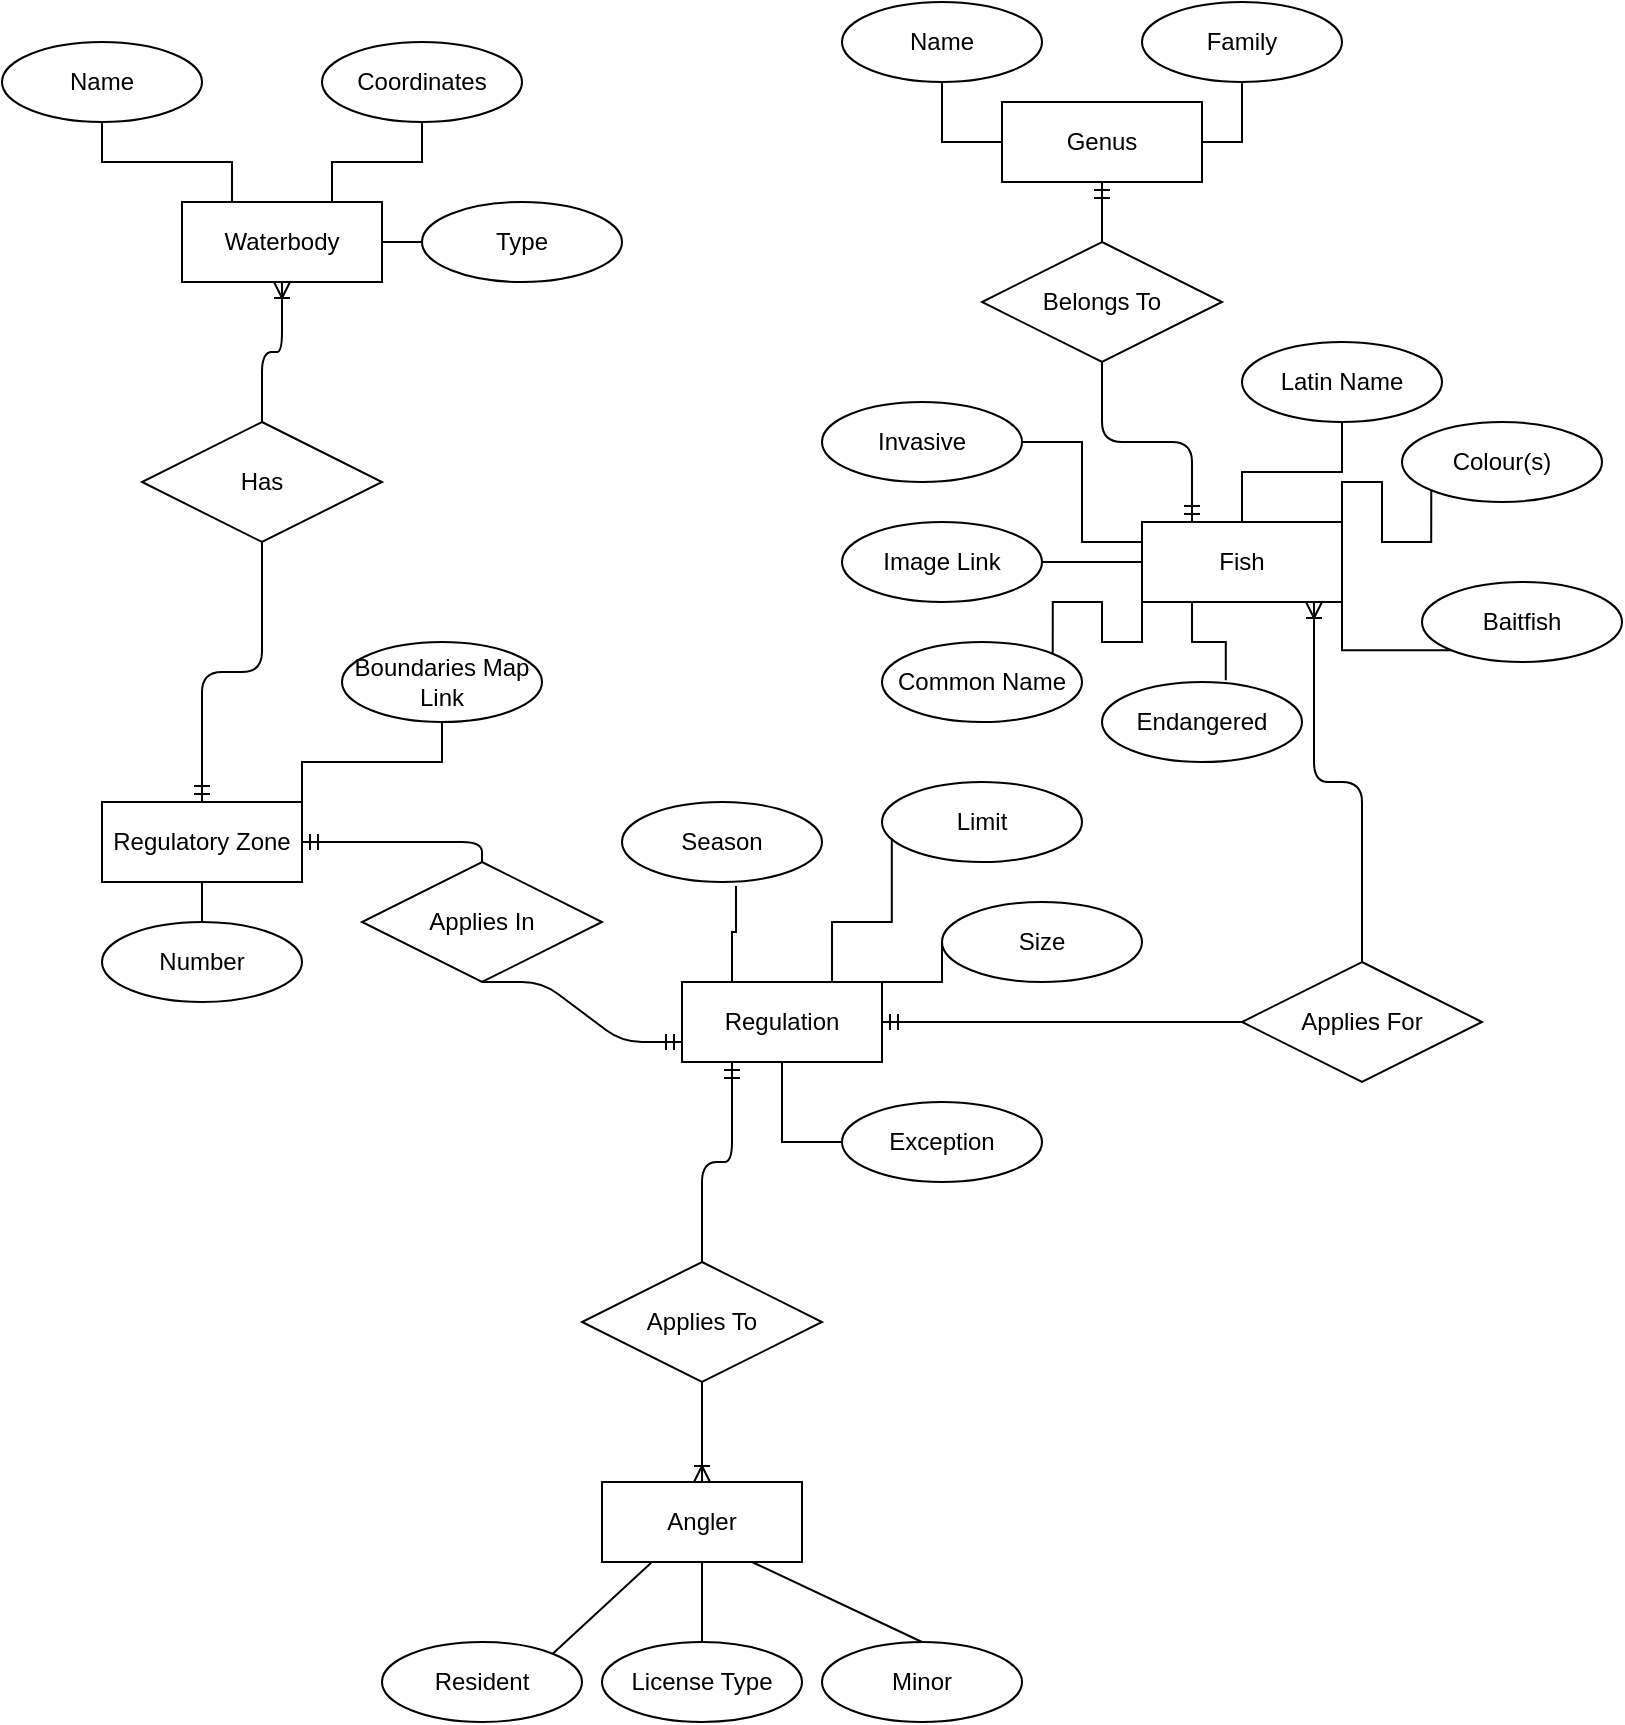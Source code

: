 <mxfile version="14.2.9" type="github">
  <diagram id="pit35Gjr5BxQwp9i9x-L" name="Page-1">
    <mxGraphModel dx="785" dy="803" grid="1" gridSize="10" guides="1" tooltips="1" connect="1" arrows="1" fold="1" page="1" pageScale="1" pageWidth="850" pageHeight="1100" math="0" shadow="0">
      <root>
        <mxCell id="0" />
        <mxCell id="1" parent="0" />
        <mxCell id="DeLjIFIHtkPTmjhLvVjW-64" style="edgeStyle=orthogonalEdgeStyle;rounded=0;orthogonalLoop=1;jettySize=auto;html=1;exitX=0.5;exitY=1;exitDx=0;exitDy=0;entryX=0.5;entryY=0;entryDx=0;entryDy=0;endArrow=none;endFill=0;" parent="1" source="DeLjIFIHtkPTmjhLvVjW-1" target="DeLjIFIHtkPTmjhLvVjW-17" edge="1">
          <mxGeometry relative="1" as="geometry" />
        </mxCell>
        <mxCell id="DeLjIFIHtkPTmjhLvVjW-65" style="edgeStyle=orthogonalEdgeStyle;rounded=0;orthogonalLoop=1;jettySize=auto;html=1;exitX=1;exitY=0;exitDx=0;exitDy=0;entryX=0.5;entryY=1;entryDx=0;entryDy=0;endArrow=none;endFill=0;" parent="1" source="DeLjIFIHtkPTmjhLvVjW-1" target="DeLjIFIHtkPTmjhLvVjW-27" edge="1">
          <mxGeometry relative="1" as="geometry" />
        </mxCell>
        <mxCell id="DeLjIFIHtkPTmjhLvVjW-1" value="Regulatory Zone" style="whiteSpace=wrap;html=1;align=center;" parent="1" vertex="1">
          <mxGeometry x="50" y="420" width="100" height="40" as="geometry" />
        </mxCell>
        <mxCell id="DeLjIFIHtkPTmjhLvVjW-70" style="edgeStyle=orthogonalEdgeStyle;rounded=0;orthogonalLoop=1;jettySize=auto;html=1;exitX=0;exitY=0.5;exitDx=0;exitDy=0;entryX=1;entryY=0.5;entryDx=0;entryDy=0;endArrow=none;endFill=0;" parent="1" source="DeLjIFIHtkPTmjhLvVjW-2" target="DeLjIFIHtkPTmjhLvVjW-26" edge="1">
          <mxGeometry relative="1" as="geometry" />
        </mxCell>
        <mxCell id="DeLjIFIHtkPTmjhLvVjW-71" style="edgeStyle=orthogonalEdgeStyle;rounded=0;orthogonalLoop=1;jettySize=auto;html=1;exitX=0;exitY=1;exitDx=0;exitDy=0;entryX=1;entryY=0;entryDx=0;entryDy=0;endArrow=none;endFill=0;" parent="1" source="DeLjIFIHtkPTmjhLvVjW-2" target="DeLjIFIHtkPTmjhLvVjW-19" edge="1">
          <mxGeometry relative="1" as="geometry" />
        </mxCell>
        <mxCell id="DeLjIFIHtkPTmjhLvVjW-72" style="edgeStyle=orthogonalEdgeStyle;rounded=0;orthogonalLoop=1;jettySize=auto;html=1;exitX=0.25;exitY=1;exitDx=0;exitDy=0;entryX=0.619;entryY=-0.022;entryDx=0;entryDy=0;entryPerimeter=0;endArrow=none;endFill=0;" parent="1" source="DeLjIFIHtkPTmjhLvVjW-2" target="DeLjIFIHtkPTmjhLvVjW-21" edge="1">
          <mxGeometry relative="1" as="geometry" />
        </mxCell>
        <mxCell id="DeLjIFIHtkPTmjhLvVjW-73" style="edgeStyle=orthogonalEdgeStyle;rounded=0;orthogonalLoop=1;jettySize=auto;html=1;exitX=0.5;exitY=0;exitDx=0;exitDy=0;entryX=0.5;entryY=1;entryDx=0;entryDy=0;endArrow=none;endFill=0;" parent="1" source="DeLjIFIHtkPTmjhLvVjW-2" target="DeLjIFIHtkPTmjhLvVjW-22" edge="1">
          <mxGeometry relative="1" as="geometry" />
        </mxCell>
        <mxCell id="DeLjIFIHtkPTmjhLvVjW-74" style="edgeStyle=orthogonalEdgeStyle;rounded=0;orthogonalLoop=1;jettySize=auto;html=1;exitX=1;exitY=0;exitDx=0;exitDy=0;entryX=0;entryY=1;entryDx=0;entryDy=0;endArrow=none;endFill=0;" parent="1" source="DeLjIFIHtkPTmjhLvVjW-2" target="DeLjIFIHtkPTmjhLvVjW-34" edge="1">
          <mxGeometry relative="1" as="geometry" />
        </mxCell>
        <mxCell id="DeLjIFIHtkPTmjhLvVjW-75" style="edgeStyle=orthogonalEdgeStyle;rounded=0;orthogonalLoop=1;jettySize=auto;html=1;exitX=1;exitY=1;exitDx=0;exitDy=0;entryX=0;entryY=1;entryDx=0;entryDy=0;endArrow=none;endFill=0;" parent="1" source="DeLjIFIHtkPTmjhLvVjW-2" target="DeLjIFIHtkPTmjhLvVjW-24" edge="1">
          <mxGeometry relative="1" as="geometry" />
        </mxCell>
        <mxCell id="DeLjIFIHtkPTmjhLvVjW-76" style="edgeStyle=orthogonalEdgeStyle;rounded=0;orthogonalLoop=1;jettySize=auto;html=1;exitX=0;exitY=0.25;exitDx=0;exitDy=0;entryX=1;entryY=0.5;entryDx=0;entryDy=0;endArrow=none;endFill=0;" parent="1" source="DeLjIFIHtkPTmjhLvVjW-2" target="DeLjIFIHtkPTmjhLvVjW-18" edge="1">
          <mxGeometry relative="1" as="geometry" />
        </mxCell>
        <mxCell id="DeLjIFIHtkPTmjhLvVjW-2" value="Fish" style="whiteSpace=wrap;html=1;align=center;" parent="1" vertex="1">
          <mxGeometry x="570" y="280" width="100" height="40" as="geometry" />
        </mxCell>
        <mxCell id="205xeDKjo2RUjtblyfMa-2" style="edgeStyle=orthogonalEdgeStyle;rounded=0;orthogonalLoop=1;jettySize=auto;html=1;exitX=1;exitY=0.5;exitDx=0;exitDy=0;entryX=0.5;entryY=1;entryDx=0;entryDy=0;endArrow=none;endFill=0;" edge="1" parent="1" source="DeLjIFIHtkPTmjhLvVjW-3" target="DeLjIFIHtkPTmjhLvVjW-23">
          <mxGeometry relative="1" as="geometry" />
        </mxCell>
        <mxCell id="205xeDKjo2RUjtblyfMa-3" style="edgeStyle=orthogonalEdgeStyle;rounded=0;orthogonalLoop=1;jettySize=auto;html=1;exitX=0;exitY=0.5;exitDx=0;exitDy=0;entryX=0.5;entryY=1;entryDx=0;entryDy=0;endArrow=none;endFill=0;" edge="1" parent="1" source="DeLjIFIHtkPTmjhLvVjW-3" target="DeLjIFIHtkPTmjhLvVjW-20">
          <mxGeometry relative="1" as="geometry" />
        </mxCell>
        <mxCell id="DeLjIFIHtkPTmjhLvVjW-3" value="&lt;div&gt;Genus&lt;/div&gt;" style="whiteSpace=wrap;html=1;align=center;" parent="1" vertex="1">
          <mxGeometry x="500" y="70" width="100" height="40" as="geometry" />
        </mxCell>
        <mxCell id="DeLjIFIHtkPTmjhLvVjW-61" style="edgeStyle=orthogonalEdgeStyle;rounded=0;orthogonalLoop=1;jettySize=auto;html=1;exitX=0.25;exitY=0;exitDx=0;exitDy=0;entryX=0.5;entryY=1;entryDx=0;entryDy=0;endArrow=none;endFill=0;" parent="1" source="DeLjIFIHtkPTmjhLvVjW-4" target="DeLjIFIHtkPTmjhLvVjW-31" edge="1">
          <mxGeometry relative="1" as="geometry" />
        </mxCell>
        <mxCell id="DeLjIFIHtkPTmjhLvVjW-62" style="edgeStyle=orthogonalEdgeStyle;rounded=0;orthogonalLoop=1;jettySize=auto;html=1;exitX=1;exitY=0.5;exitDx=0;exitDy=0;entryX=0;entryY=0.5;entryDx=0;entryDy=0;endArrow=none;endFill=0;" parent="1" source="DeLjIFIHtkPTmjhLvVjW-4" target="DeLjIFIHtkPTmjhLvVjW-16" edge="1">
          <mxGeometry relative="1" as="geometry" />
        </mxCell>
        <mxCell id="DeLjIFIHtkPTmjhLvVjW-63" style="edgeStyle=orthogonalEdgeStyle;rounded=0;orthogonalLoop=1;jettySize=auto;html=1;exitX=0.75;exitY=0;exitDx=0;exitDy=0;endArrow=none;endFill=0;" parent="1" source="DeLjIFIHtkPTmjhLvVjW-4" target="DeLjIFIHtkPTmjhLvVjW-32" edge="1">
          <mxGeometry relative="1" as="geometry" />
        </mxCell>
        <mxCell id="DeLjIFIHtkPTmjhLvVjW-4" value="Waterbody" style="whiteSpace=wrap;html=1;align=center;" parent="1" vertex="1">
          <mxGeometry x="90" y="120" width="100" height="40" as="geometry" />
        </mxCell>
        <mxCell id="DeLjIFIHtkPTmjhLvVjW-5" value="Angler" style="whiteSpace=wrap;html=1;align=center;" parent="1" vertex="1">
          <mxGeometry x="300" y="760" width="100" height="40" as="geometry" />
        </mxCell>
        <mxCell id="DeLjIFIHtkPTmjhLvVjW-6" value="License Type" style="ellipse;whiteSpace=wrap;html=1;align=center;" parent="1" vertex="1">
          <mxGeometry x="300" y="840" width="100" height="40" as="geometry" />
        </mxCell>
        <mxCell id="DeLjIFIHtkPTmjhLvVjW-8" value="Resident" style="ellipse;whiteSpace=wrap;html=1;align=center;" parent="1" vertex="1">
          <mxGeometry x="190" y="840" width="100" height="40" as="geometry" />
        </mxCell>
        <mxCell id="DeLjIFIHtkPTmjhLvVjW-10" value="&lt;div&gt;Minor&lt;/div&gt;" style="ellipse;whiteSpace=wrap;html=1;align=center;" parent="1" vertex="1">
          <mxGeometry x="410" y="840" width="100" height="40" as="geometry" />
        </mxCell>
        <mxCell id="DeLjIFIHtkPTmjhLvVjW-12" value="" style="endArrow=none;html=1;exitX=1;exitY=0;exitDx=0;exitDy=0;entryX=0.25;entryY=1;entryDx=0;entryDy=0;" parent="1" source="DeLjIFIHtkPTmjhLvVjW-8" target="DeLjIFIHtkPTmjhLvVjW-5" edge="1">
          <mxGeometry width="50" height="50" relative="1" as="geometry">
            <mxPoint x="230" y="900" as="sourcePoint" />
            <mxPoint x="320" y="810" as="targetPoint" />
          </mxGeometry>
        </mxCell>
        <mxCell id="DeLjIFIHtkPTmjhLvVjW-14" value="" style="endArrow=none;html=1;exitX=0.5;exitY=0;exitDx=0;exitDy=0;entryX=0.5;entryY=1;entryDx=0;entryDy=0;" parent="1" source="DeLjIFIHtkPTmjhLvVjW-6" target="DeLjIFIHtkPTmjhLvVjW-5" edge="1">
          <mxGeometry width="50" height="50" relative="1" as="geometry">
            <mxPoint x="270" y="860" as="sourcePoint" />
            <mxPoint x="320" y="810" as="targetPoint" />
          </mxGeometry>
        </mxCell>
        <mxCell id="DeLjIFIHtkPTmjhLvVjW-15" value="" style="endArrow=none;html=1;exitX=0.5;exitY=0;exitDx=0;exitDy=0;entryX=0.75;entryY=1;entryDx=0;entryDy=0;" parent="1" source="DeLjIFIHtkPTmjhLvVjW-10" target="DeLjIFIHtkPTmjhLvVjW-5" edge="1">
          <mxGeometry width="50" height="50" relative="1" as="geometry">
            <mxPoint x="270" y="860" as="sourcePoint" />
            <mxPoint x="320" y="810" as="targetPoint" />
          </mxGeometry>
        </mxCell>
        <mxCell id="DeLjIFIHtkPTmjhLvVjW-16" value="&lt;div&gt;Type&lt;/div&gt;" style="ellipse;whiteSpace=wrap;html=1;align=center;" parent="1" vertex="1">
          <mxGeometry x="210" y="120" width="100" height="40" as="geometry" />
        </mxCell>
        <mxCell id="DeLjIFIHtkPTmjhLvVjW-17" value="Number" style="ellipse;whiteSpace=wrap;html=1;align=center;" parent="1" vertex="1">
          <mxGeometry x="50" y="480" width="100" height="40" as="geometry" />
        </mxCell>
        <mxCell id="DeLjIFIHtkPTmjhLvVjW-18" value="Invasive" style="ellipse;whiteSpace=wrap;html=1;align=center;" parent="1" vertex="1">
          <mxGeometry x="410" y="220" width="100" height="40" as="geometry" />
        </mxCell>
        <mxCell id="DeLjIFIHtkPTmjhLvVjW-19" value="Common Name" style="ellipse;whiteSpace=wrap;html=1;align=center;" parent="1" vertex="1">
          <mxGeometry x="440" y="340" width="100" height="40" as="geometry" />
        </mxCell>
        <mxCell id="DeLjIFIHtkPTmjhLvVjW-20" value="&lt;div&gt;Name&lt;/div&gt;" style="ellipse;whiteSpace=wrap;html=1;align=center;" parent="1" vertex="1">
          <mxGeometry x="420" y="20" width="100" height="40" as="geometry" />
        </mxCell>
        <mxCell id="DeLjIFIHtkPTmjhLvVjW-21" value="Endangered" style="ellipse;whiteSpace=wrap;html=1;align=center;" parent="1" vertex="1">
          <mxGeometry x="550" y="360" width="100" height="40" as="geometry" />
        </mxCell>
        <mxCell id="DeLjIFIHtkPTmjhLvVjW-22" value="Latin Name" style="ellipse;whiteSpace=wrap;html=1;align=center;" parent="1" vertex="1">
          <mxGeometry x="620" y="190" width="100" height="40" as="geometry" />
        </mxCell>
        <mxCell id="DeLjIFIHtkPTmjhLvVjW-23" value="Family" style="ellipse;whiteSpace=wrap;html=1;align=center;" parent="1" vertex="1">
          <mxGeometry x="570" y="20" width="100" height="40" as="geometry" />
        </mxCell>
        <mxCell id="DeLjIFIHtkPTmjhLvVjW-24" value="Baitfish" style="ellipse;whiteSpace=wrap;html=1;align=center;" parent="1" vertex="1">
          <mxGeometry x="710" y="310" width="100" height="40" as="geometry" />
        </mxCell>
        <mxCell id="DeLjIFIHtkPTmjhLvVjW-25" value="Limit" style="ellipse;whiteSpace=wrap;html=1;align=center;" parent="1" vertex="1">
          <mxGeometry x="440" y="410" width="100" height="40" as="geometry" />
        </mxCell>
        <mxCell id="DeLjIFIHtkPTmjhLvVjW-26" value="Image Link" style="ellipse;whiteSpace=wrap;html=1;align=center;" parent="1" vertex="1">
          <mxGeometry x="420" y="280" width="100" height="40" as="geometry" />
        </mxCell>
        <mxCell id="DeLjIFIHtkPTmjhLvVjW-27" value="Boundaries Map Link" style="ellipse;whiteSpace=wrap;html=1;align=center;" parent="1" vertex="1">
          <mxGeometry x="170" y="340" width="100" height="40" as="geometry" />
        </mxCell>
        <mxCell id="DeLjIFIHtkPTmjhLvVjW-66" style="edgeStyle=orthogonalEdgeStyle;rounded=0;orthogonalLoop=1;jettySize=auto;html=1;exitX=0.25;exitY=0;exitDx=0;exitDy=0;endArrow=none;endFill=0;entryX=0.57;entryY=1.05;entryDx=0;entryDy=0;entryPerimeter=0;" parent="1" source="DeLjIFIHtkPTmjhLvVjW-28" target="DeLjIFIHtkPTmjhLvVjW-30" edge="1">
          <mxGeometry relative="1" as="geometry">
            <mxPoint x="360" y="461" as="targetPoint" />
          </mxGeometry>
        </mxCell>
        <mxCell id="DeLjIFIHtkPTmjhLvVjW-67" style="edgeStyle=orthogonalEdgeStyle;rounded=0;orthogonalLoop=1;jettySize=auto;html=1;exitX=0.75;exitY=0;exitDx=0;exitDy=0;entryX=0.049;entryY=0.699;entryDx=0;entryDy=0;entryPerimeter=0;endArrow=none;endFill=0;" parent="1" source="DeLjIFIHtkPTmjhLvVjW-28" target="DeLjIFIHtkPTmjhLvVjW-25" edge="1">
          <mxGeometry relative="1" as="geometry" />
        </mxCell>
        <mxCell id="DeLjIFIHtkPTmjhLvVjW-68" style="edgeStyle=orthogonalEdgeStyle;rounded=0;orthogonalLoop=1;jettySize=auto;html=1;exitX=1;exitY=0;exitDx=0;exitDy=0;entryX=0;entryY=0.5;entryDx=0;entryDy=0;endArrow=none;endFill=0;" parent="1" source="DeLjIFIHtkPTmjhLvVjW-28" target="DeLjIFIHtkPTmjhLvVjW-33" edge="1">
          <mxGeometry relative="1" as="geometry" />
        </mxCell>
        <mxCell id="DeLjIFIHtkPTmjhLvVjW-69" style="edgeStyle=orthogonalEdgeStyle;rounded=0;orthogonalLoop=1;jettySize=auto;html=1;exitX=0.5;exitY=1;exitDx=0;exitDy=0;entryX=0;entryY=0.5;entryDx=0;entryDy=0;endArrow=none;endFill=0;" parent="1" source="DeLjIFIHtkPTmjhLvVjW-28" target="DeLjIFIHtkPTmjhLvVjW-29" edge="1">
          <mxGeometry relative="1" as="geometry" />
        </mxCell>
        <mxCell id="DeLjIFIHtkPTmjhLvVjW-28" value="Regulation" style="whiteSpace=wrap;html=1;align=center;" parent="1" vertex="1">
          <mxGeometry x="340" y="510" width="100" height="40" as="geometry" />
        </mxCell>
        <mxCell id="DeLjIFIHtkPTmjhLvVjW-29" value="Exception" style="ellipse;whiteSpace=wrap;html=1;align=center;" parent="1" vertex="1">
          <mxGeometry x="420" y="570" width="100" height="40" as="geometry" />
        </mxCell>
        <mxCell id="DeLjIFIHtkPTmjhLvVjW-30" value="Season" style="ellipse;whiteSpace=wrap;html=1;align=center;" parent="1" vertex="1">
          <mxGeometry x="310" y="420" width="100" height="40" as="geometry" />
        </mxCell>
        <mxCell id="DeLjIFIHtkPTmjhLvVjW-31" value="Name" style="ellipse;whiteSpace=wrap;html=1;align=center;" parent="1" vertex="1">
          <mxGeometry y="40" width="100" height="40" as="geometry" />
        </mxCell>
        <mxCell id="DeLjIFIHtkPTmjhLvVjW-32" value="Coordinates" style="ellipse;whiteSpace=wrap;html=1;align=center;" parent="1" vertex="1">
          <mxGeometry x="160" y="40" width="100" height="40" as="geometry" />
        </mxCell>
        <mxCell id="DeLjIFIHtkPTmjhLvVjW-33" value="Size" style="ellipse;whiteSpace=wrap;html=1;align=center;" parent="1" vertex="1">
          <mxGeometry x="470" y="470" width="100" height="40" as="geometry" />
        </mxCell>
        <mxCell id="DeLjIFIHtkPTmjhLvVjW-34" value="Colour(s)" style="ellipse;whiteSpace=wrap;html=1;align=center;" parent="1" vertex="1">
          <mxGeometry x="700" y="230" width="100" height="40" as="geometry" />
        </mxCell>
        <mxCell id="DeLjIFIHtkPTmjhLvVjW-35" value="Applies To" style="shape=rhombus;perimeter=rhombusPerimeter;whiteSpace=wrap;html=1;align=center;" parent="1" vertex="1">
          <mxGeometry x="290" y="650" width="120" height="60" as="geometry" />
        </mxCell>
        <mxCell id="DeLjIFIHtkPTmjhLvVjW-38" value="Belongs To" style="shape=rhombus;perimeter=rhombusPerimeter;whiteSpace=wrap;html=1;align=center;" parent="1" vertex="1">
          <mxGeometry x="490" y="140" width="120" height="60" as="geometry" />
        </mxCell>
        <mxCell id="DeLjIFIHtkPTmjhLvVjW-40" value="Has" style="shape=rhombus;perimeter=rhombusPerimeter;whiteSpace=wrap;html=1;align=center;" parent="1" vertex="1">
          <mxGeometry x="70" y="230" width="120" height="60" as="geometry" />
        </mxCell>
        <mxCell id="DeLjIFIHtkPTmjhLvVjW-41" value="Applies In" style="shape=rhombus;perimeter=rhombusPerimeter;whiteSpace=wrap;html=1;align=center;" parent="1" vertex="1">
          <mxGeometry x="180" y="450" width="120" height="60" as="geometry" />
        </mxCell>
        <mxCell id="DeLjIFIHtkPTmjhLvVjW-42" value="Applies For" style="shape=rhombus;perimeter=rhombusPerimeter;whiteSpace=wrap;html=1;align=center;" parent="1" vertex="1">
          <mxGeometry x="620" y="500" width="120" height="60" as="geometry" />
        </mxCell>
        <mxCell id="DeLjIFIHtkPTmjhLvVjW-47" value="" style="edgeStyle=entityRelationEdgeStyle;fontSize=12;html=1;endArrow=ERmandOne;exitX=0.5;exitY=1;exitDx=0;exitDy=0;entryX=0;entryY=0.75;entryDx=0;entryDy=0;" parent="1" source="DeLjIFIHtkPTmjhLvVjW-41" target="DeLjIFIHtkPTmjhLvVjW-28" edge="1">
          <mxGeometry width="100" height="100" relative="1" as="geometry">
            <mxPoint x="760" y="710" as="sourcePoint" />
            <mxPoint x="860" y="610" as="targetPoint" />
          </mxGeometry>
        </mxCell>
        <mxCell id="DeLjIFIHtkPTmjhLvVjW-48" value="" style="edgeStyle=orthogonalEdgeStyle;fontSize=12;html=1;endArrow=ERmandOne;entryX=0.25;entryY=1;entryDx=0;entryDy=0;exitX=0.5;exitY=0;exitDx=0;exitDy=0;" parent="1" source="DeLjIFIHtkPTmjhLvVjW-35" target="DeLjIFIHtkPTmjhLvVjW-28" edge="1">
          <mxGeometry width="100" height="100" relative="1" as="geometry">
            <mxPoint x="760" y="710" as="sourcePoint" />
            <mxPoint x="860" y="610" as="targetPoint" />
          </mxGeometry>
        </mxCell>
        <mxCell id="DeLjIFIHtkPTmjhLvVjW-49" value="" style="edgeStyle=orthogonalEdgeStyle;fontSize=12;html=1;endArrow=ERoneToMany;entryX=0.5;entryY=0;entryDx=0;entryDy=0;exitX=0.5;exitY=1;exitDx=0;exitDy=0;" parent="1" source="DeLjIFIHtkPTmjhLvVjW-35" target="DeLjIFIHtkPTmjhLvVjW-5" edge="1">
          <mxGeometry width="100" height="100" relative="1" as="geometry">
            <mxPoint x="760" y="710" as="sourcePoint" />
            <mxPoint x="860" y="610" as="targetPoint" />
          </mxGeometry>
        </mxCell>
        <mxCell id="DeLjIFIHtkPTmjhLvVjW-50" value="" style="edgeStyle=orthogonalEdgeStyle;fontSize=12;html=1;endArrow=ERmandOne;entryX=1;entryY=0.5;entryDx=0;entryDy=0;exitX=0.5;exitY=0;exitDx=0;exitDy=0;" parent="1" source="DeLjIFIHtkPTmjhLvVjW-41" target="DeLjIFIHtkPTmjhLvVjW-1" edge="1">
          <mxGeometry width="100" height="100" relative="1" as="geometry">
            <mxPoint x="200" y="440" as="sourcePoint" />
            <mxPoint x="300" y="340" as="targetPoint" />
          </mxGeometry>
        </mxCell>
        <mxCell id="DeLjIFIHtkPTmjhLvVjW-51" value="" style="edgeStyle=orthogonalEdgeStyle;fontSize=12;html=1;endArrow=ERoneToMany;exitX=0.5;exitY=0;exitDx=0;exitDy=0;entryX=0.86;entryY=1;entryDx=0;entryDy=0;entryPerimeter=0;" parent="1" source="DeLjIFIHtkPTmjhLvVjW-42" target="DeLjIFIHtkPTmjhLvVjW-2" edge="1">
          <mxGeometry width="100" height="100" relative="1" as="geometry">
            <mxPoint x="720" y="510" as="sourcePoint" />
            <mxPoint x="660" y="350" as="targetPoint" />
          </mxGeometry>
        </mxCell>
        <mxCell id="DeLjIFIHtkPTmjhLvVjW-52" value="" style="edgeStyle=entityRelationEdgeStyle;fontSize=12;html=1;endArrow=ERmandOne;entryX=1;entryY=0.5;entryDx=0;entryDy=0;exitX=0;exitY=0.5;exitDx=0;exitDy=0;" parent="1" source="DeLjIFIHtkPTmjhLvVjW-42" target="DeLjIFIHtkPTmjhLvVjW-28" edge="1">
          <mxGeometry width="100" height="100" relative="1" as="geometry">
            <mxPoint x="760" y="630" as="sourcePoint" />
            <mxPoint x="860" y="530" as="targetPoint" />
          </mxGeometry>
        </mxCell>
        <mxCell id="DeLjIFIHtkPTmjhLvVjW-53" value="" style="edgeStyle=orthogonalEdgeStyle;fontSize=12;html=1;endArrow=ERmandOne;entryX=0.5;entryY=0;entryDx=0;entryDy=0;exitX=0.5;exitY=1;exitDx=0;exitDy=0;" parent="1" source="DeLjIFIHtkPTmjhLvVjW-40" target="DeLjIFIHtkPTmjhLvVjW-1" edge="1">
          <mxGeometry width="100" height="100" relative="1" as="geometry">
            <mxPoint x="160" y="340" as="sourcePoint" />
            <mxPoint x="260" y="240" as="targetPoint" />
          </mxGeometry>
        </mxCell>
        <mxCell id="DeLjIFIHtkPTmjhLvVjW-54" value="" style="edgeStyle=orthogonalEdgeStyle;fontSize=12;html=1;endArrow=ERoneToMany;entryX=0.5;entryY=1;entryDx=0;entryDy=0;exitX=0.5;exitY=0;exitDx=0;exitDy=0;" parent="1" source="DeLjIFIHtkPTmjhLvVjW-40" target="DeLjIFIHtkPTmjhLvVjW-4" edge="1">
          <mxGeometry width="100" height="100" relative="1" as="geometry">
            <mxPoint x="30" y="270" as="sourcePoint" />
            <mxPoint x="130" y="170" as="targetPoint" />
          </mxGeometry>
        </mxCell>
        <mxCell id="DeLjIFIHtkPTmjhLvVjW-55" value="" style="edgeStyle=orthogonalEdgeStyle;fontSize=12;html=1;endArrow=ERmandOne;entryX=0.25;entryY=0;entryDx=0;entryDy=0;exitX=0.5;exitY=1;exitDx=0;exitDy=0;" parent="1" source="DeLjIFIHtkPTmjhLvVjW-38" target="DeLjIFIHtkPTmjhLvVjW-2" edge="1">
          <mxGeometry width="100" height="100" relative="1" as="geometry">
            <mxPoint x="300" y="350" as="sourcePoint" />
            <mxPoint x="400" y="250" as="targetPoint" />
          </mxGeometry>
        </mxCell>
        <mxCell id="DeLjIFIHtkPTmjhLvVjW-57" value="" style="edgeStyle=orthogonalEdgeStyle;fontSize=12;html=1;endArrow=ERmandOne;exitX=0.5;exitY=0;exitDx=0;exitDy=0;entryX=0.5;entryY=1;entryDx=0;entryDy=0;" parent="1" source="DeLjIFIHtkPTmjhLvVjW-38" edge="1" target="DeLjIFIHtkPTmjhLvVjW-3">
          <mxGeometry width="100" height="100" relative="1" as="geometry">
            <mxPoint x="400" y="200" as="sourcePoint" />
            <mxPoint x="500" y="100" as="targetPoint" />
          </mxGeometry>
        </mxCell>
      </root>
    </mxGraphModel>
  </diagram>
</mxfile>
